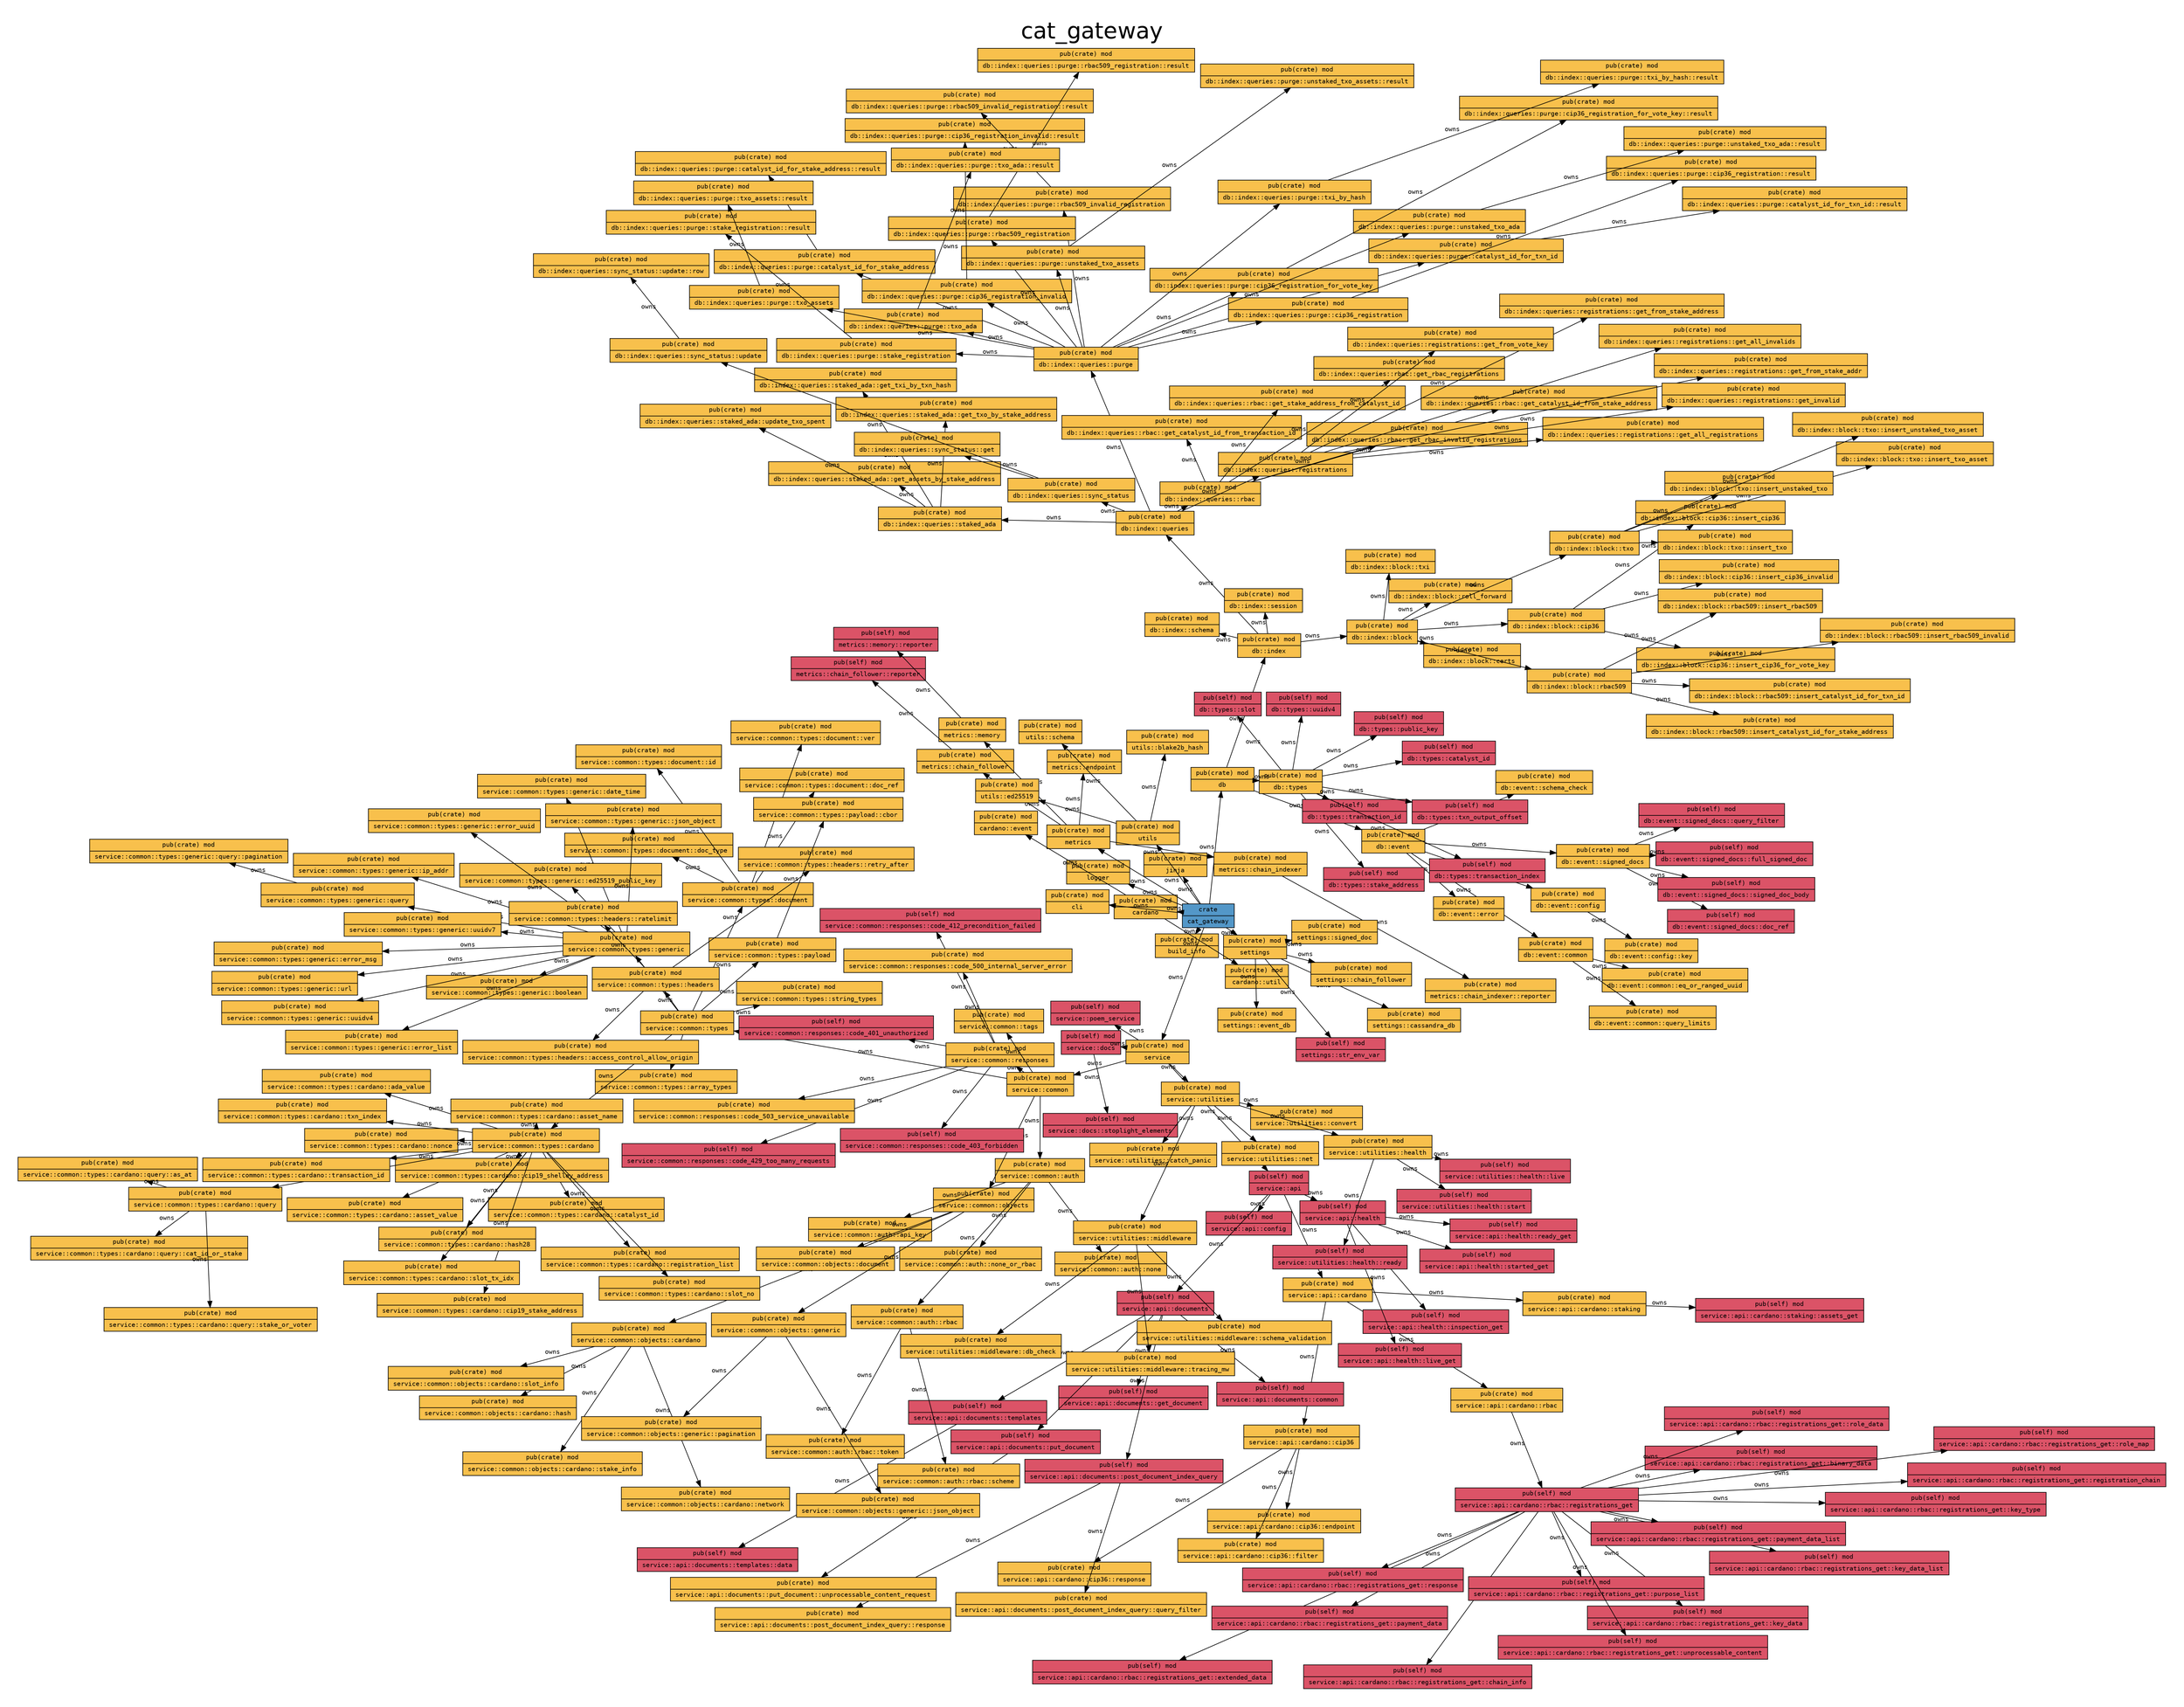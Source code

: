 digraph {

    graph [
        label="cat_gateway",
        labelloc=t,

        pad=0.4,

        // Consider rendering the graph using a different layout algorithm, such as:
        // [dot, neato, twopi, circo, fdp, sfdp]
        layout=neato,
        overlap=false,
        splines="line",
        rankdir=LR,

        fontname="Helvetica", 
        fontsize="36",
    ];

    node [
        fontname="monospace",
        fontsize="10",
        shape="record",
        style="filled",
    ];

    edge [
        fontname="monospace",
        fontsize="10",
    ];

    "cat_gateway" [label="crate|cat_gateway", fillcolor="#5397c8"]; // "crate" node
    "cat_gateway::build_info" [label="pub(crate) mod|build_info", fillcolor="#f8c04c"]; // "mod" node
    "cat_gateway::cardano" [label="pub(crate) mod|cardano", fillcolor="#f8c04c"]; // "mod" node
    "cat_gateway::cardano::event" [label="pub(crate) mod|cardano::event", fillcolor="#f8c04c"]; // "mod" node
    "cat_gateway::cardano::util" [label="pub(crate) mod|cardano::util", fillcolor="#f8c04c"]; // "mod" node
    "cat_gateway::cli" [label="pub(crate) mod|cli", fillcolor="#f8c04c"]; // "mod" node
    "cat_gateway::db" [label="pub(crate) mod|db", fillcolor="#f8c04c"]; // "mod" node
    "cat_gateway::db::event" [label="pub(crate) mod|db::event", fillcolor="#f8c04c"]; // "mod" node
    "cat_gateway::db::event::common" [label="pub(crate) mod|db::event::common", fillcolor="#f8c04c"]; // "mod" node
    "cat_gateway::db::event::common::eq_or_ranged_uuid" [label="pub(crate) mod|db::event::common::eq_or_ranged_uuid", fillcolor="#f8c04c"]; // "mod" node
    "cat_gateway::db::event::common::query_limits" [label="pub(crate) mod|db::event::common::query_limits", fillcolor="#f8c04c"]; // "mod" node
    "cat_gateway::db::event::config" [label="pub(crate) mod|db::event::config", fillcolor="#f8c04c"]; // "mod" node
    "cat_gateway::db::event::config::key" [label="pub(crate) mod|db::event::config::key", fillcolor="#f8c04c"]; // "mod" node
    "cat_gateway::db::event::error" [label="pub(crate) mod|db::event::error", fillcolor="#f8c04c"]; // "mod" node
    "cat_gateway::db::event::schema_check" [label="pub(crate) mod|db::event::schema_check", fillcolor="#f8c04c"]; // "mod" node
    "cat_gateway::db::event::signed_docs" [label="pub(crate) mod|db::event::signed_docs", fillcolor="#f8c04c"]; // "mod" node
    "cat_gateway::db::event::signed_docs::doc_ref" [label="pub(self) mod|db::event::signed_docs::doc_ref", fillcolor="#db5367"]; // "mod" node
    "cat_gateway::db::event::signed_docs::full_signed_doc" [label="pub(self) mod|db::event::signed_docs::full_signed_doc", fillcolor="#db5367"]; // "mod" node
    "cat_gateway::db::event::signed_docs::query_filter" [label="pub(self) mod|db::event::signed_docs::query_filter", fillcolor="#db5367"]; // "mod" node
    "cat_gateway::db::event::signed_docs::signed_doc_body" [label="pub(self) mod|db::event::signed_docs::signed_doc_body", fillcolor="#db5367"]; // "mod" node
    "cat_gateway::db::index" [label="pub(crate) mod|db::index", fillcolor="#f8c04c"]; // "mod" node
    "cat_gateway::db::index::block" [label="pub(crate) mod|db::index::block", fillcolor="#f8c04c"]; // "mod" node
    "cat_gateway::db::index::block::certs" [label="pub(crate) mod|db::index::block::certs", fillcolor="#f8c04c"]; // "mod" node
    "cat_gateway::db::index::block::cip36" [label="pub(crate) mod|db::index::block::cip36", fillcolor="#f8c04c"]; // "mod" node
    "cat_gateway::db::index::block::cip36::insert_cip36" [label="pub(crate) mod|db::index::block::cip36::insert_cip36", fillcolor="#f8c04c"]; // "mod" node
    "cat_gateway::db::index::block::cip36::insert_cip36_for_vote_key" [label="pub(crate) mod|db::index::block::cip36::insert_cip36_for_vote_key", fillcolor="#f8c04c"]; // "mod" node
    "cat_gateway::db::index::block::cip36::insert_cip36_invalid" [label="pub(crate) mod|db::index::block::cip36::insert_cip36_invalid", fillcolor="#f8c04c"]; // "mod" node
    "cat_gateway::db::index::block::rbac509" [label="pub(crate) mod|db::index::block::rbac509", fillcolor="#f8c04c"]; // "mod" node
    "cat_gateway::db::index::block::rbac509::insert_catalyst_id_for_stake_address" [label="pub(crate) mod|db::index::block::rbac509::insert_catalyst_id_for_stake_address", fillcolor="#f8c04c"]; // "mod" node
    "cat_gateway::db::index::block::rbac509::insert_catalyst_id_for_txn_id" [label="pub(crate) mod|db::index::block::rbac509::insert_catalyst_id_for_txn_id", fillcolor="#f8c04c"]; // "mod" node
    "cat_gateway::db::index::block::rbac509::insert_rbac509" [label="pub(crate) mod|db::index::block::rbac509::insert_rbac509", fillcolor="#f8c04c"]; // "mod" node
    "cat_gateway::db::index::block::rbac509::insert_rbac509_invalid" [label="pub(crate) mod|db::index::block::rbac509::insert_rbac509_invalid", fillcolor="#f8c04c"]; // "mod" node
    "cat_gateway::db::index::block::roll_forward" [label="pub(crate) mod|db::index::block::roll_forward", fillcolor="#f8c04c"]; // "mod" node
    "cat_gateway::db::index::block::txi" [label="pub(crate) mod|db::index::block::txi", fillcolor="#f8c04c"]; // "mod" node
    "cat_gateway::db::index::block::txo" [label="pub(crate) mod|db::index::block::txo", fillcolor="#f8c04c"]; // "mod" node
    "cat_gateway::db::index::block::txo::insert_txo" [label="pub(crate) mod|db::index::block::txo::insert_txo", fillcolor="#f8c04c"]; // "mod" node
    "cat_gateway::db::index::block::txo::insert_txo_asset" [label="pub(crate) mod|db::index::block::txo::insert_txo_asset", fillcolor="#f8c04c"]; // "mod" node
    "cat_gateway::db::index::block::txo::insert_unstaked_txo" [label="pub(crate) mod|db::index::block::txo::insert_unstaked_txo", fillcolor="#f8c04c"]; // "mod" node
    "cat_gateway::db::index::block::txo::insert_unstaked_txo_asset" [label="pub(crate) mod|db::index::block::txo::insert_unstaked_txo_asset", fillcolor="#f8c04c"]; // "mod" node
    "cat_gateway::db::index::queries" [label="pub(crate) mod|db::index::queries", fillcolor="#f8c04c"]; // "mod" node
    "cat_gateway::db::index::queries::purge" [label="pub(crate) mod|db::index::queries::purge", fillcolor="#f8c04c"]; // "mod" node
    "cat_gateway::db::index::queries::purge::catalyst_id_for_stake_address" [label="pub(crate) mod|db::index::queries::purge::catalyst_id_for_stake_address", fillcolor="#f8c04c"]; // "mod" node
    "cat_gateway::db::index::queries::purge::catalyst_id_for_stake_address::result" [label="pub(crate) mod|db::index::queries::purge::catalyst_id_for_stake_address::result", fillcolor="#f8c04c"]; // "mod" node
    "cat_gateway::db::index::queries::purge::catalyst_id_for_txn_id" [label="pub(crate) mod|db::index::queries::purge::catalyst_id_for_txn_id", fillcolor="#f8c04c"]; // "mod" node
    "cat_gateway::db::index::queries::purge::catalyst_id_for_txn_id::result" [label="pub(crate) mod|db::index::queries::purge::catalyst_id_for_txn_id::result", fillcolor="#f8c04c"]; // "mod" node
    "cat_gateway::db::index::queries::purge::cip36_registration" [label="pub(crate) mod|db::index::queries::purge::cip36_registration", fillcolor="#f8c04c"]; // "mod" node
    "cat_gateway::db::index::queries::purge::cip36_registration::result" [label="pub(crate) mod|db::index::queries::purge::cip36_registration::result", fillcolor="#f8c04c"]; // "mod" node
    "cat_gateway::db::index::queries::purge::cip36_registration_for_vote_key" [label="pub(crate) mod|db::index::queries::purge::cip36_registration_for_vote_key", fillcolor="#f8c04c"]; // "mod" node
    "cat_gateway::db::index::queries::purge::cip36_registration_for_vote_key::result" [label="pub(crate) mod|db::index::queries::purge::cip36_registration_for_vote_key::result", fillcolor="#f8c04c"]; // "mod" node
    "cat_gateway::db::index::queries::purge::cip36_registration_invalid" [label="pub(crate) mod|db::index::queries::purge::cip36_registration_invalid", fillcolor="#f8c04c"]; // "mod" node
    "cat_gateway::db::index::queries::purge::cip36_registration_invalid::result" [label="pub(crate) mod|db::index::queries::purge::cip36_registration_invalid::result", fillcolor="#f8c04c"]; // "mod" node
    "cat_gateway::db::index::queries::purge::rbac509_invalid_registration" [label="pub(crate) mod|db::index::queries::purge::rbac509_invalid_registration", fillcolor="#f8c04c"]; // "mod" node
    "cat_gateway::db::index::queries::purge::rbac509_invalid_registration::result" [label="pub(crate) mod|db::index::queries::purge::rbac509_invalid_registration::result", fillcolor="#f8c04c"]; // "mod" node
    "cat_gateway::db::index::queries::purge::rbac509_registration" [label="pub(crate) mod|db::index::queries::purge::rbac509_registration", fillcolor="#f8c04c"]; // "mod" node
    "cat_gateway::db::index::queries::purge::rbac509_registration::result" [label="pub(crate) mod|db::index::queries::purge::rbac509_registration::result", fillcolor="#f8c04c"]; // "mod" node
    "cat_gateway::db::index::queries::purge::stake_registration" [label="pub(crate) mod|db::index::queries::purge::stake_registration", fillcolor="#f8c04c"]; // "mod" node
    "cat_gateway::db::index::queries::purge::stake_registration::result" [label="pub(crate) mod|db::index::queries::purge::stake_registration::result", fillcolor="#f8c04c"]; // "mod" node
    "cat_gateway::db::index::queries::purge::txi_by_hash" [label="pub(crate) mod|db::index::queries::purge::txi_by_hash", fillcolor="#f8c04c"]; // "mod" node
    "cat_gateway::db::index::queries::purge::txi_by_hash::result" [label="pub(crate) mod|db::index::queries::purge::txi_by_hash::result", fillcolor="#f8c04c"]; // "mod" node
    "cat_gateway::db::index::queries::purge::txo_ada" [label="pub(crate) mod|db::index::queries::purge::txo_ada", fillcolor="#f8c04c"]; // "mod" node
    "cat_gateway::db::index::queries::purge::txo_ada::result" [label="pub(crate) mod|db::index::queries::purge::txo_ada::result", fillcolor="#f8c04c"]; // "mod" node
    "cat_gateway::db::index::queries::purge::txo_assets" [label="pub(crate) mod|db::index::queries::purge::txo_assets", fillcolor="#f8c04c"]; // "mod" node
    "cat_gateway::db::index::queries::purge::txo_assets::result" [label="pub(crate) mod|db::index::queries::purge::txo_assets::result", fillcolor="#f8c04c"]; // "mod" node
    "cat_gateway::db::index::queries::purge::unstaked_txo_ada" [label="pub(crate) mod|db::index::queries::purge::unstaked_txo_ada", fillcolor="#f8c04c"]; // "mod" node
    "cat_gateway::db::index::queries::purge::unstaked_txo_ada::result" [label="pub(crate) mod|db::index::queries::purge::unstaked_txo_ada::result", fillcolor="#f8c04c"]; // "mod" node
    "cat_gateway::db::index::queries::purge::unstaked_txo_assets" [label="pub(crate) mod|db::index::queries::purge::unstaked_txo_assets", fillcolor="#f8c04c"]; // "mod" node
    "cat_gateway::db::index::queries::purge::unstaked_txo_assets::result" [label="pub(crate) mod|db::index::queries::purge::unstaked_txo_assets::result", fillcolor="#f8c04c"]; // "mod" node
    "cat_gateway::db::index::queries::rbac" [label="pub(crate) mod|db::index::queries::rbac", fillcolor="#f8c04c"]; // "mod" node
    "cat_gateway::db::index::queries::rbac::get_catalyst_id_from_stake_address" [label="pub(crate) mod|db::index::queries::rbac::get_catalyst_id_from_stake_address", fillcolor="#f8c04c"]; // "mod" node
    "cat_gateway::db::index::queries::rbac::get_catalyst_id_from_transaction_id" [label="pub(crate) mod|db::index::queries::rbac::get_catalyst_id_from_transaction_id", fillcolor="#f8c04c"]; // "mod" node
    "cat_gateway::db::index::queries::rbac::get_rbac_invalid_registrations" [label="pub(crate) mod|db::index::queries::rbac::get_rbac_invalid_registrations", fillcolor="#f8c04c"]; // "mod" node
    "cat_gateway::db::index::queries::rbac::get_rbac_registrations" [label="pub(crate) mod|db::index::queries::rbac::get_rbac_registrations", fillcolor="#f8c04c"]; // "mod" node
    "cat_gateway::db::index::queries::rbac::get_stake_address_from_catalyst_id" [label="pub(crate) mod|db::index::queries::rbac::get_stake_address_from_catalyst_id", fillcolor="#f8c04c"]; // "mod" node
    "cat_gateway::db::index::queries::registrations" [label="pub(crate) mod|db::index::queries::registrations", fillcolor="#f8c04c"]; // "mod" node
    "cat_gateway::db::index::queries::registrations::get_all_invalids" [label="pub(crate) mod|db::index::queries::registrations::get_all_invalids", fillcolor="#f8c04c"]; // "mod" node
    "cat_gateway::db::index::queries::registrations::get_all_registrations" [label="pub(crate) mod|db::index::queries::registrations::get_all_registrations", fillcolor="#f8c04c"]; // "mod" node
    "cat_gateway::db::index::queries::registrations::get_from_stake_addr" [label="pub(crate) mod|db::index::queries::registrations::get_from_stake_addr", fillcolor="#f8c04c"]; // "mod" node
    "cat_gateway::db::index::queries::registrations::get_from_stake_address" [label="pub(crate) mod|db::index::queries::registrations::get_from_stake_address", fillcolor="#f8c04c"]; // "mod" node
    "cat_gateway::db::index::queries::registrations::get_from_vote_key" [label="pub(crate) mod|db::index::queries::registrations::get_from_vote_key", fillcolor="#f8c04c"]; // "mod" node
    "cat_gateway::db::index::queries::registrations::get_invalid" [label="pub(crate) mod|db::index::queries::registrations::get_invalid", fillcolor="#f8c04c"]; // "mod" node
    "cat_gateway::db::index::queries::staked_ada" [label="pub(crate) mod|db::index::queries::staked_ada", fillcolor="#f8c04c"]; // "mod" node
    "cat_gateway::db::index::queries::staked_ada::get_assets_by_stake_address" [label="pub(crate) mod|db::index::queries::staked_ada::get_assets_by_stake_address", fillcolor="#f8c04c"]; // "mod" node
    "cat_gateway::db::index::queries::staked_ada::get_txi_by_txn_hash" [label="pub(crate) mod|db::index::queries::staked_ada::get_txi_by_txn_hash", fillcolor="#f8c04c"]; // "mod" node
    "cat_gateway::db::index::queries::staked_ada::get_txo_by_stake_address" [label="pub(crate) mod|db::index::queries::staked_ada::get_txo_by_stake_address", fillcolor="#f8c04c"]; // "mod" node
    "cat_gateway::db::index::queries::staked_ada::update_txo_spent" [label="pub(crate) mod|db::index::queries::staked_ada::update_txo_spent", fillcolor="#f8c04c"]; // "mod" node
    "cat_gateway::db::index::queries::sync_status" [label="pub(crate) mod|db::index::queries::sync_status", fillcolor="#f8c04c"]; // "mod" node
    "cat_gateway::db::index::queries::sync_status::get" [label="pub(crate) mod|db::index::queries::sync_status::get", fillcolor="#f8c04c"]; // "mod" node
    "cat_gateway::db::index::queries::sync_status::update" [label="pub(crate) mod|db::index::queries::sync_status::update", fillcolor="#f8c04c"]; // "mod" node
    "cat_gateway::db::index::queries::sync_status::update::row" [label="pub(crate) mod|db::index::queries::sync_status::update::row", fillcolor="#f8c04c"]; // "mod" node
    "cat_gateway::db::index::schema" [label="pub(crate) mod|db::index::schema", fillcolor="#f8c04c"]; // "mod" node
    "cat_gateway::db::index::session" [label="pub(crate) mod|db::index::session", fillcolor="#f8c04c"]; // "mod" node
    "cat_gateway::db::types" [label="pub(crate) mod|db::types", fillcolor="#f8c04c"]; // "mod" node
    "cat_gateway::db::types::catalyst_id" [label="pub(self) mod|db::types::catalyst_id", fillcolor="#db5367"]; // "mod" node
    "cat_gateway::db::types::public_key" [label="pub(self) mod|db::types::public_key", fillcolor="#db5367"]; // "mod" node
    "cat_gateway::db::types::slot" [label="pub(self) mod|db::types::slot", fillcolor="#db5367"]; // "mod" node
    "cat_gateway::db::types::stake_address" [label="pub(self) mod|db::types::stake_address", fillcolor="#db5367"]; // "mod" node
    "cat_gateway::db::types::transaction_id" [label="pub(self) mod|db::types::transaction_id", fillcolor="#db5367"]; // "mod" node
    "cat_gateway::db::types::transaction_index" [label="pub(self) mod|db::types::transaction_index", fillcolor="#db5367"]; // "mod" node
    "cat_gateway::db::types::txn_output_offset" [label="pub(self) mod|db::types::txn_output_offset", fillcolor="#db5367"]; // "mod" node
    "cat_gateway::db::types::uuidv4" [label="pub(self) mod|db::types::uuidv4", fillcolor="#db5367"]; // "mod" node
    "cat_gateway::jinja" [label="pub(crate) mod|jinja", fillcolor="#f8c04c"]; // "mod" node
    "cat_gateway::logger" [label="pub(crate) mod|logger", fillcolor="#f8c04c"]; // "mod" node
    "cat_gateway::metrics" [label="pub(crate) mod|metrics", fillcolor="#f8c04c"]; // "mod" node
    "cat_gateway::metrics::chain_follower" [label="pub(crate) mod|metrics::chain_follower", fillcolor="#f8c04c"]; // "mod" node
    "cat_gateway::metrics::chain_follower::reporter" [label="pub(self) mod|metrics::chain_follower::reporter", fillcolor="#db5367"]; // "mod" node
    "cat_gateway::metrics::chain_indexer" [label="pub(crate) mod|metrics::chain_indexer", fillcolor="#f8c04c"]; // "mod" node
    "cat_gateway::metrics::chain_indexer::reporter" [label="pub(crate) mod|metrics::chain_indexer::reporter", fillcolor="#f8c04c"]; // "mod" node
    "cat_gateway::metrics::endpoint" [label="pub(crate) mod|metrics::endpoint", fillcolor="#f8c04c"]; // "mod" node
    "cat_gateway::metrics::memory" [label="pub(crate) mod|metrics::memory", fillcolor="#f8c04c"]; // "mod" node
    "cat_gateway::metrics::memory::reporter" [label="pub(self) mod|metrics::memory::reporter", fillcolor="#db5367"]; // "mod" node
    "cat_gateway::service" [label="pub(crate) mod|service", fillcolor="#f8c04c"]; // "mod" node
    "cat_gateway::service::api" [label="pub(self) mod|service::api", fillcolor="#db5367"]; // "mod" node
    "cat_gateway::service::api::cardano" [label="pub(crate) mod|service::api::cardano", fillcolor="#f8c04c"]; // "mod" node
    "cat_gateway::service::api::cardano::cip36" [label="pub(crate) mod|service::api::cardano::cip36", fillcolor="#f8c04c"]; // "mod" node
    "cat_gateway::service::api::cardano::cip36::endpoint" [label="pub(crate) mod|service::api::cardano::cip36::endpoint", fillcolor="#f8c04c"]; // "mod" node
    "cat_gateway::service::api::cardano::cip36::filter" [label="pub(crate) mod|service::api::cardano::cip36::filter", fillcolor="#f8c04c"]; // "mod" node
    "cat_gateway::service::api::cardano::cip36::response" [label="pub(crate) mod|service::api::cardano::cip36::response", fillcolor="#f8c04c"]; // "mod" node
    "cat_gateway::service::api::cardano::rbac" [label="pub(crate) mod|service::api::cardano::rbac", fillcolor="#f8c04c"]; // "mod" node
    "cat_gateway::service::api::cardano::rbac::registrations_get" [label="pub(self) mod|service::api::cardano::rbac::registrations_get", fillcolor="#db5367"]; // "mod" node
    "cat_gateway::service::api::cardano::rbac::registrations_get::binary_data" [label="pub(self) mod|service::api::cardano::rbac::registrations_get::binary_data", fillcolor="#db5367"]; // "mod" node
    "cat_gateway::service::api::cardano::rbac::registrations_get::chain_info" [label="pub(self) mod|service::api::cardano::rbac::registrations_get::chain_info", fillcolor="#db5367"]; // "mod" node
    "cat_gateway::service::api::cardano::rbac::registrations_get::extended_data" [label="pub(self) mod|service::api::cardano::rbac::registrations_get::extended_data", fillcolor="#db5367"]; // "mod" node
    "cat_gateway::service::api::cardano::rbac::registrations_get::key_data" [label="pub(self) mod|service::api::cardano::rbac::registrations_get::key_data", fillcolor="#db5367"]; // "mod" node
    "cat_gateway::service::api::cardano::rbac::registrations_get::key_data_list" [label="pub(self) mod|service::api::cardano::rbac::registrations_get::key_data_list", fillcolor="#db5367"]; // "mod" node
    "cat_gateway::service::api::cardano::rbac::registrations_get::key_type" [label="pub(self) mod|service::api::cardano::rbac::registrations_get::key_type", fillcolor="#db5367"]; // "mod" node
    "cat_gateway::service::api::cardano::rbac::registrations_get::payment_data" [label="pub(self) mod|service::api::cardano::rbac::registrations_get::payment_data", fillcolor="#db5367"]; // "mod" node
    "cat_gateway::service::api::cardano::rbac::registrations_get::payment_data_list" [label="pub(self) mod|service::api::cardano::rbac::registrations_get::payment_data_list", fillcolor="#db5367"]; // "mod" node
    "cat_gateway::service::api::cardano::rbac::registrations_get::purpose_list" [label="pub(self) mod|service::api::cardano::rbac::registrations_get::purpose_list", fillcolor="#db5367"]; // "mod" node
    "cat_gateway::service::api::cardano::rbac::registrations_get::registration_chain" [label="pub(self) mod|service::api::cardano::rbac::registrations_get::registration_chain", fillcolor="#db5367"]; // "mod" node
    "cat_gateway::service::api::cardano::rbac::registrations_get::response" [label="pub(self) mod|service::api::cardano::rbac::registrations_get::response", fillcolor="#db5367"]; // "mod" node
    "cat_gateway::service::api::cardano::rbac::registrations_get::role_data" [label="pub(self) mod|service::api::cardano::rbac::registrations_get::role_data", fillcolor="#db5367"]; // "mod" node
    "cat_gateway::service::api::cardano::rbac::registrations_get::role_map" [label="pub(self) mod|service::api::cardano::rbac::registrations_get::role_map", fillcolor="#db5367"]; // "mod" node
    "cat_gateway::service::api::cardano::rbac::registrations_get::unprocessable_content" [label="pub(self) mod|service::api::cardano::rbac::registrations_get::unprocessable_content", fillcolor="#db5367"]; // "mod" node
    "cat_gateway::service::api::cardano::staking" [label="pub(crate) mod|service::api::cardano::staking", fillcolor="#f8c04c"]; // "mod" node
    "cat_gateway::service::api::cardano::staking::assets_get" [label="pub(self) mod|service::api::cardano::staking::assets_get", fillcolor="#db5367"]; // "mod" node
    "cat_gateway::service::api::config" [label="pub(self) mod|service::api::config", fillcolor="#db5367"]; // "mod" node
    "cat_gateway::service::api::documents" [label="pub(self) mod|service::api::documents", fillcolor="#db5367"]; // "mod" node
    "cat_gateway::service::api::documents::common" [label="pub(self) mod|service::api::documents::common", fillcolor="#db5367"]; // "mod" node
    "cat_gateway::service::api::documents::get_document" [label="pub(self) mod|service::api::documents::get_document", fillcolor="#db5367"]; // "mod" node
    "cat_gateway::service::api::documents::post_document_index_query" [label="pub(self) mod|service::api::documents::post_document_index_query", fillcolor="#db5367"]; // "mod" node
    "cat_gateway::service::api::documents::post_document_index_query::query_filter" [label="pub(crate) mod|service::api::documents::post_document_index_query::query_filter", fillcolor="#f8c04c"]; // "mod" node
    "cat_gateway::service::api::documents::post_document_index_query::response" [label="pub(crate) mod|service::api::documents::post_document_index_query::response", fillcolor="#f8c04c"]; // "mod" node
    "cat_gateway::service::api::documents::put_document" [label="pub(self) mod|service::api::documents::put_document", fillcolor="#db5367"]; // "mod" node
    "cat_gateway::service::api::documents::put_document::unprocessable_content_request" [label="pub(crate) mod|service::api::documents::put_document::unprocessable_content_request", fillcolor="#f8c04c"]; // "mod" node
    "cat_gateway::service::api::documents::templates" [label="pub(self) mod|service::api::documents::templates", fillcolor="#db5367"]; // "mod" node
    "cat_gateway::service::api::documents::templates::data" [label="pub(self) mod|service::api::documents::templates::data", fillcolor="#db5367"]; // "mod" node
    "cat_gateway::service::api::health" [label="pub(self) mod|service::api::health", fillcolor="#db5367"]; // "mod" node
    "cat_gateway::service::api::health::inspection_get" [label="pub(self) mod|service::api::health::inspection_get", fillcolor="#db5367"]; // "mod" node
    "cat_gateway::service::api::health::live_get" [label="pub(self) mod|service::api::health::live_get", fillcolor="#db5367"]; // "mod" node
    "cat_gateway::service::api::health::ready_get" [label="pub(self) mod|service::api::health::ready_get", fillcolor="#db5367"]; // "mod" node
    "cat_gateway::service::api::health::started_get" [label="pub(self) mod|service::api::health::started_get", fillcolor="#db5367"]; // "mod" node
    "cat_gateway::service::common" [label="pub(crate) mod|service::common", fillcolor="#f8c04c"]; // "mod" node
    "cat_gateway::service::common::auth" [label="pub(crate) mod|service::common::auth", fillcolor="#f8c04c"]; // "mod" node
    "cat_gateway::service::common::auth::api_key" [label="pub(crate) mod|service::common::auth::api_key", fillcolor="#f8c04c"]; // "mod" node
    "cat_gateway::service::common::auth::none" [label="pub(crate) mod|service::common::auth::none", fillcolor="#f8c04c"]; // "mod" node
    "cat_gateway::service::common::auth::none_or_rbac" [label="pub(crate) mod|service::common::auth::none_or_rbac", fillcolor="#f8c04c"]; // "mod" node
    "cat_gateway::service::common::auth::rbac" [label="pub(crate) mod|service::common::auth::rbac", fillcolor="#f8c04c"]; // "mod" node
    "cat_gateway::service::common::auth::rbac::scheme" [label="pub(crate) mod|service::common::auth::rbac::scheme", fillcolor="#f8c04c"]; // "mod" node
    "cat_gateway::service::common::auth::rbac::token" [label="pub(crate) mod|service::common::auth::rbac::token", fillcolor="#f8c04c"]; // "mod" node
    "cat_gateway::service::common::objects" [label="pub(crate) mod|service::common::objects", fillcolor="#f8c04c"]; // "mod" node
    "cat_gateway::service::common::objects::cardano" [label="pub(crate) mod|service::common::objects::cardano", fillcolor="#f8c04c"]; // "mod" node
    "cat_gateway::service::common::objects::cardano::hash" [label="pub(crate) mod|service::common::objects::cardano::hash", fillcolor="#f8c04c"]; // "mod" node
    "cat_gateway::service::common::objects::cardano::network" [label="pub(crate) mod|service::common::objects::cardano::network", fillcolor="#f8c04c"]; // "mod" node
    "cat_gateway::service::common::objects::cardano::slot_info" [label="pub(crate) mod|service::common::objects::cardano::slot_info", fillcolor="#f8c04c"]; // "mod" node
    "cat_gateway::service::common::objects::cardano::stake_info" [label="pub(crate) mod|service::common::objects::cardano::stake_info", fillcolor="#f8c04c"]; // "mod" node
    "cat_gateway::service::common::objects::document" [label="pub(crate) mod|service::common::objects::document", fillcolor="#f8c04c"]; // "mod" node
    "cat_gateway::service::common::objects::generic" [label="pub(crate) mod|service::common::objects::generic", fillcolor="#f8c04c"]; // "mod" node
    "cat_gateway::service::common::objects::generic::json_object" [label="pub(crate) mod|service::common::objects::generic::json_object", fillcolor="#f8c04c"]; // "mod" node
    "cat_gateway::service::common::objects::generic::pagination" [label="pub(crate) mod|service::common::objects::generic::pagination", fillcolor="#f8c04c"]; // "mod" node
    "cat_gateway::service::common::responses" [label="pub(crate) mod|service::common::responses", fillcolor="#f8c04c"]; // "mod" node
    "cat_gateway::service::common::responses::code_401_unauthorized" [label="pub(self) mod|service::common::responses::code_401_unauthorized", fillcolor="#db5367"]; // "mod" node
    "cat_gateway::service::common::responses::code_403_forbidden" [label="pub(self) mod|service::common::responses::code_403_forbidden", fillcolor="#db5367"]; // "mod" node
    "cat_gateway::service::common::responses::code_412_precondition_failed" [label="pub(self) mod|service::common::responses::code_412_precondition_failed", fillcolor="#db5367"]; // "mod" node
    "cat_gateway::service::common::responses::code_429_too_many_requests" [label="pub(self) mod|service::common::responses::code_429_too_many_requests", fillcolor="#db5367"]; // "mod" node
    "cat_gateway::service::common::responses::code_500_internal_server_error" [label="pub(crate) mod|service::common::responses::code_500_internal_server_error", fillcolor="#f8c04c"]; // "mod" node
    "cat_gateway::service::common::responses::code_503_service_unavailable" [label="pub(crate) mod|service::common::responses::code_503_service_unavailable", fillcolor="#f8c04c"]; // "mod" node
    "cat_gateway::service::common::tags" [label="pub(crate) mod|service::common::tags", fillcolor="#f8c04c"]; // "mod" node
    "cat_gateway::service::common::types" [label="pub(crate) mod|service::common::types", fillcolor="#f8c04c"]; // "mod" node
    "cat_gateway::service::common::types::array_types" [label="pub(crate) mod|service::common::types::array_types", fillcolor="#f8c04c"]; // "mod" node
    "cat_gateway::service::common::types::cardano" [label="pub(crate) mod|service::common::types::cardano", fillcolor="#f8c04c"]; // "mod" node
    "cat_gateway::service::common::types::cardano::ada_value" [label="pub(crate) mod|service::common::types::cardano::ada_value", fillcolor="#f8c04c"]; // "mod" node
    "cat_gateway::service::common::types::cardano::asset_name" [label="pub(crate) mod|service::common::types::cardano::asset_name", fillcolor="#f8c04c"]; // "mod" node
    "cat_gateway::service::common::types::cardano::asset_value" [label="pub(crate) mod|service::common::types::cardano::asset_value", fillcolor="#f8c04c"]; // "mod" node
    "cat_gateway::service::common::types::cardano::catalyst_id" [label="pub(crate) mod|service::common::types::cardano::catalyst_id", fillcolor="#f8c04c"]; // "mod" node
    "cat_gateway::service::common::types::cardano::cip19_shelley_address" [label="pub(crate) mod|service::common::types::cardano::cip19_shelley_address", fillcolor="#f8c04c"]; // "mod" node
    "cat_gateway::service::common::types::cardano::cip19_stake_address" [label="pub(crate) mod|service::common::types::cardano::cip19_stake_address", fillcolor="#f8c04c"]; // "mod" node
    "cat_gateway::service::common::types::cardano::hash28" [label="pub(crate) mod|service::common::types::cardano::hash28", fillcolor="#f8c04c"]; // "mod" node
    "cat_gateway::service::common::types::cardano::nonce" [label="pub(crate) mod|service::common::types::cardano::nonce", fillcolor="#f8c04c"]; // "mod" node
    "cat_gateway::service::common::types::cardano::query" [label="pub(crate) mod|service::common::types::cardano::query", fillcolor="#f8c04c"]; // "mod" node
    "cat_gateway::service::common::types::cardano::query::as_at" [label="pub(crate) mod|service::common::types::cardano::query::as_at", fillcolor="#f8c04c"]; // "mod" node
    "cat_gateway::service::common::types::cardano::query::cat_id_or_stake" [label="pub(crate) mod|service::common::types::cardano::query::cat_id_or_stake", fillcolor="#f8c04c"]; // "mod" node
    "cat_gateway::service::common::types::cardano::query::stake_or_voter" [label="pub(crate) mod|service::common::types::cardano::query::stake_or_voter", fillcolor="#f8c04c"]; // "mod" node
    "cat_gateway::service::common::types::cardano::registration_list" [label="pub(crate) mod|service::common::types::cardano::registration_list", fillcolor="#f8c04c"]; // "mod" node
    "cat_gateway::service::common::types::cardano::slot_no" [label="pub(crate) mod|service::common::types::cardano::slot_no", fillcolor="#f8c04c"]; // "mod" node
    "cat_gateway::service::common::types::cardano::slot_tx_idx" [label="pub(crate) mod|service::common::types::cardano::slot_tx_idx", fillcolor="#f8c04c"]; // "mod" node
    "cat_gateway::service::common::types::cardano::transaction_id" [label="pub(crate) mod|service::common::types::cardano::transaction_id", fillcolor="#f8c04c"]; // "mod" node
    "cat_gateway::service::common::types::cardano::txn_index" [label="pub(crate) mod|service::common::types::cardano::txn_index", fillcolor="#f8c04c"]; // "mod" node
    "cat_gateway::service::common::types::document" [label="pub(crate) mod|service::common::types::document", fillcolor="#f8c04c"]; // "mod" node
    "cat_gateway::service::common::types::document::doc_ref" [label="pub(crate) mod|service::common::types::document::doc_ref", fillcolor="#f8c04c"]; // "mod" node
    "cat_gateway::service::common::types::document::doc_type" [label="pub(crate) mod|service::common::types::document::doc_type", fillcolor="#f8c04c"]; // "mod" node
    "cat_gateway::service::common::types::document::id" [label="pub(crate) mod|service::common::types::document::id", fillcolor="#f8c04c"]; // "mod" node
    "cat_gateway::service::common::types::document::ver" [label="pub(crate) mod|service::common::types::document::ver", fillcolor="#f8c04c"]; // "mod" node
    "cat_gateway::service::common::types::generic" [label="pub(crate) mod|service::common::types::generic", fillcolor="#f8c04c"]; // "mod" node
    "cat_gateway::service::common::types::generic::boolean" [label="pub(crate) mod|service::common::types::generic::boolean", fillcolor="#f8c04c"]; // "mod" node
    "cat_gateway::service::common::types::generic::date_time" [label="pub(crate) mod|service::common::types::generic::date_time", fillcolor="#f8c04c"]; // "mod" node
    "cat_gateway::service::common::types::generic::ed25519_public_key" [label="pub(crate) mod|service::common::types::generic::ed25519_public_key", fillcolor="#f8c04c"]; // "mod" node
    "cat_gateway::service::common::types::generic::error_list" [label="pub(crate) mod|service::common::types::generic::error_list", fillcolor="#f8c04c"]; // "mod" node
    "cat_gateway::service::common::types::generic::error_msg" [label="pub(crate) mod|service::common::types::generic::error_msg", fillcolor="#f8c04c"]; // "mod" node
    "cat_gateway::service::common::types::generic::error_uuid" [label="pub(crate) mod|service::common::types::generic::error_uuid", fillcolor="#f8c04c"]; // "mod" node
    "cat_gateway::service::common::types::generic::ip_addr" [label="pub(crate) mod|service::common::types::generic::ip_addr", fillcolor="#f8c04c"]; // "mod" node
    "cat_gateway::service::common::types::generic::json_object" [label="pub(crate) mod|service::common::types::generic::json_object", fillcolor="#f8c04c"]; // "mod" node
    "cat_gateway::service::common::types::generic::query" [label="pub(crate) mod|service::common::types::generic::query", fillcolor="#f8c04c"]; // "mod" node
    "cat_gateway::service::common::types::generic::query::pagination" [label="pub(crate) mod|service::common::types::generic::query::pagination", fillcolor="#f8c04c"]; // "mod" node
    "cat_gateway::service::common::types::generic::url" [label="pub(crate) mod|service::common::types::generic::url", fillcolor="#f8c04c"]; // "mod" node
    "cat_gateway::service::common::types::generic::uuidv4" [label="pub(crate) mod|service::common::types::generic::uuidv4", fillcolor="#f8c04c"]; // "mod" node
    "cat_gateway::service::common::types::generic::uuidv7" [label="pub(crate) mod|service::common::types::generic::uuidv7", fillcolor="#f8c04c"]; // "mod" node
    "cat_gateway::service::common::types::headers" [label="pub(crate) mod|service::common::types::headers", fillcolor="#f8c04c"]; // "mod" node
    "cat_gateway::service::common::types::headers::access_control_allow_origin" [label="pub(crate) mod|service::common::types::headers::access_control_allow_origin", fillcolor="#f8c04c"]; // "mod" node
    "cat_gateway::service::common::types::headers::ratelimit" [label="pub(crate) mod|service::common::types::headers::ratelimit", fillcolor="#f8c04c"]; // "mod" node
    "cat_gateway::service::common::types::headers::retry_after" [label="pub(crate) mod|service::common::types::headers::retry_after", fillcolor="#f8c04c"]; // "mod" node
    "cat_gateway::service::common::types::payload" [label="pub(crate) mod|service::common::types::payload", fillcolor="#f8c04c"]; // "mod" node
    "cat_gateway::service::common::types::payload::cbor" [label="pub(crate) mod|service::common::types::payload::cbor", fillcolor="#f8c04c"]; // "mod" node
    "cat_gateway::service::common::types::string_types" [label="pub(crate) mod|service::common::types::string_types", fillcolor="#f8c04c"]; // "mod" node
    "cat_gateway::service::docs" [label="pub(self) mod|service::docs", fillcolor="#db5367"]; // "mod" node
    "cat_gateway::service::docs::stoplight_elements" [label="pub(self) mod|service::docs::stoplight_elements", fillcolor="#db5367"]; // "mod" node
    "cat_gateway::service::poem_service" [label="pub(self) mod|service::poem_service", fillcolor="#db5367"]; // "mod" node
    "cat_gateway::service::utilities" [label="pub(crate) mod|service::utilities", fillcolor="#f8c04c"]; // "mod" node
    "cat_gateway::service::utilities::catch_panic" [label="pub(crate) mod|service::utilities::catch_panic", fillcolor="#f8c04c"]; // "mod" node
    "cat_gateway::service::utilities::convert" [label="pub(crate) mod|service::utilities::convert", fillcolor="#f8c04c"]; // "mod" node
    "cat_gateway::service::utilities::health" [label="pub(crate) mod|service::utilities::health", fillcolor="#f8c04c"]; // "mod" node
    "cat_gateway::service::utilities::health::live" [label="pub(self) mod|service::utilities::health::live", fillcolor="#db5367"]; // "mod" node
    "cat_gateway::service::utilities::health::ready" [label="pub(self) mod|service::utilities::health::ready", fillcolor="#db5367"]; // "mod" node
    "cat_gateway::service::utilities::health::start" [label="pub(self) mod|service::utilities::health::start", fillcolor="#db5367"]; // "mod" node
    "cat_gateway::service::utilities::middleware" [label="pub(crate) mod|service::utilities::middleware", fillcolor="#f8c04c"]; // "mod" node
    "cat_gateway::service::utilities::middleware::db_check" [label="pub(crate) mod|service::utilities::middleware::db_check", fillcolor="#f8c04c"]; // "mod" node
    "cat_gateway::service::utilities::middleware::schema_validation" [label="pub(crate) mod|service::utilities::middleware::schema_validation", fillcolor="#f8c04c"]; // "mod" node
    "cat_gateway::service::utilities::middleware::tracing_mw" [label="pub(crate) mod|service::utilities::middleware::tracing_mw", fillcolor="#f8c04c"]; // "mod" node
    "cat_gateway::service::utilities::net" [label="pub(crate) mod|service::utilities::net", fillcolor="#f8c04c"]; // "mod" node
    "cat_gateway::settings" [label="pub(crate) mod|settings", fillcolor="#f8c04c"]; // "mod" node
    "cat_gateway::settings::cassandra_db" [label="pub(crate) mod|settings::cassandra_db", fillcolor="#f8c04c"]; // "mod" node
    "cat_gateway::settings::chain_follower" [label="pub(crate) mod|settings::chain_follower", fillcolor="#f8c04c"]; // "mod" node
    "cat_gateway::settings::event_db" [label="pub(crate) mod|settings::event_db", fillcolor="#f8c04c"]; // "mod" node
    "cat_gateway::settings::signed_doc" [label="pub(crate) mod|settings::signed_doc", fillcolor="#f8c04c"]; // "mod" node
    "cat_gateway::settings::str_env_var" [label="pub(self) mod|settings::str_env_var", fillcolor="#db5367"]; // "mod" node
    "cat_gateway::utils" [label="pub(crate) mod|utils", fillcolor="#f8c04c"]; // "mod" node
    "cat_gateway::utils::blake2b_hash" [label="pub(crate) mod|utils::blake2b_hash", fillcolor="#f8c04c"]; // "mod" node
    "cat_gateway::utils::ed25519" [label="pub(crate) mod|utils::ed25519", fillcolor="#f8c04c"]; // "mod" node
    "cat_gateway::utils::schema" [label="pub(crate) mod|utils::schema", fillcolor="#f8c04c"]; // "mod" node

    "cat_gateway" -> "cat_gateway::build_info" [label="owns", color="#000000", style="solid"] [constraint=true]; // "owns" edge
    "cat_gateway" -> "cat_gateway::cardano" [label="owns", color="#000000", style="solid"] [constraint=true]; // "owns" edge
    "cat_gateway" -> "cat_gateway::cli" [label="owns", color="#000000", style="solid"] [constraint=true]; // "owns" edge
    "cat_gateway" -> "cat_gateway::db" [label="owns", color="#000000", style="solid"] [constraint=true]; // "owns" edge
    "cat_gateway" -> "cat_gateway::jinja" [label="owns", color="#000000", style="solid"] [constraint=true]; // "owns" edge
    "cat_gateway" -> "cat_gateway::logger" [label="owns", color="#000000", style="solid"] [constraint=true]; // "owns" edge
    "cat_gateway" -> "cat_gateway::metrics" [label="owns", color="#000000", style="solid"] [constraint=true]; // "owns" edge
    "cat_gateway" -> "cat_gateway::service" [label="owns", color="#000000", style="solid"] [constraint=true]; // "owns" edge
    "cat_gateway" -> "cat_gateway::settings" [label="owns", color="#000000", style="solid"] [constraint=true]; // "owns" edge
    "cat_gateway" -> "cat_gateway::utils" [label="owns", color="#000000", style="solid"] [constraint=true]; // "owns" edge
    "cat_gateway::cardano" -> "cat_gateway::cardano::event" [label="owns", color="#000000", style="solid"] [constraint=true]; // "owns" edge
    "cat_gateway::cardano" -> "cat_gateway::cardano::util" [label="owns", color="#000000", style="solid"] [constraint=true]; // "owns" edge
    "cat_gateway::db" -> "cat_gateway::db::event" [label="owns", color="#000000", style="solid"] [constraint=true]; // "owns" edge
    "cat_gateway::db" -> "cat_gateway::db::index" [label="owns", color="#000000", style="solid"] [constraint=true]; // "owns" edge
    "cat_gateway::db" -> "cat_gateway::db::types" [label="owns", color="#000000", style="solid"] [constraint=true]; // "owns" edge
    "cat_gateway::db::event" -> "cat_gateway::db::event::common" [label="owns", color="#000000", style="solid"] [constraint=true]; // "owns" edge
    "cat_gateway::db::event" -> "cat_gateway::db::event::config" [label="owns", color="#000000", style="solid"] [constraint=true]; // "owns" edge
    "cat_gateway::db::event" -> "cat_gateway::db::event::error" [label="owns", color="#000000", style="solid"] [constraint=true]; // "owns" edge
    "cat_gateway::db::event" -> "cat_gateway::db::event::schema_check" [label="owns", color="#000000", style="solid"] [constraint=true]; // "owns" edge
    "cat_gateway::db::event" -> "cat_gateway::db::event::signed_docs" [label="owns", color="#000000", style="solid"] [constraint=true]; // "owns" edge
    "cat_gateway::db::event::common" -> "cat_gateway::db::event::common::eq_or_ranged_uuid" [label="owns", color="#000000", style="solid"] [constraint=true]; // "owns" edge
    "cat_gateway::db::event::common" -> "cat_gateway::db::event::common::query_limits" [label="owns", color="#000000", style="solid"] [constraint=true]; // "owns" edge
    "cat_gateway::db::event::config" -> "cat_gateway::db::event::config::key" [label="owns", color="#000000", style="solid"] [constraint=true]; // "owns" edge
    "cat_gateway::db::event::signed_docs" -> "cat_gateway::db::event::signed_docs::doc_ref" [label="owns", color="#000000", style="solid"] [constraint=true]; // "owns" edge
    "cat_gateway::db::event::signed_docs" -> "cat_gateway::db::event::signed_docs::full_signed_doc" [label="owns", color="#000000", style="solid"] [constraint=true]; // "owns" edge
    "cat_gateway::db::event::signed_docs" -> "cat_gateway::db::event::signed_docs::query_filter" [label="owns", color="#000000", style="solid"] [constraint=true]; // "owns" edge
    "cat_gateway::db::event::signed_docs" -> "cat_gateway::db::event::signed_docs::signed_doc_body" [label="owns", color="#000000", style="solid"] [constraint=true]; // "owns" edge
    "cat_gateway::db::index" -> "cat_gateway::db::index::block" [label="owns", color="#000000", style="solid"] [constraint=true]; // "owns" edge
    "cat_gateway::db::index" -> "cat_gateway::db::index::queries" [label="owns", color="#000000", style="solid"] [constraint=true]; // "owns" edge
    "cat_gateway::db::index" -> "cat_gateway::db::index::schema" [label="owns", color="#000000", style="solid"] [constraint=true]; // "owns" edge
    "cat_gateway::db::index" -> "cat_gateway::db::index::session" [label="owns", color="#000000", style="solid"] [constraint=true]; // "owns" edge
    "cat_gateway::db::index::block" -> "cat_gateway::db::index::block::certs" [label="owns", color="#000000", style="solid"] [constraint=true]; // "owns" edge
    "cat_gateway::db::index::block" -> "cat_gateway::db::index::block::cip36" [label="owns", color="#000000", style="solid"] [constraint=true]; // "owns" edge
    "cat_gateway::db::index::block" -> "cat_gateway::db::index::block::rbac509" [label="owns", color="#000000", style="solid"] [constraint=true]; // "owns" edge
    "cat_gateway::db::index::block" -> "cat_gateway::db::index::block::roll_forward" [label="owns", color="#000000", style="solid"] [constraint=true]; // "owns" edge
    "cat_gateway::db::index::block" -> "cat_gateway::db::index::block::txi" [label="owns", color="#000000", style="solid"] [constraint=true]; // "owns" edge
    "cat_gateway::db::index::block" -> "cat_gateway::db::index::block::txo" [label="owns", color="#000000", style="solid"] [constraint=true]; // "owns" edge
    "cat_gateway::db::index::block::cip36" -> "cat_gateway::db::index::block::cip36::insert_cip36" [label="owns", color="#000000", style="solid"] [constraint=true]; // "owns" edge
    "cat_gateway::db::index::block::cip36" -> "cat_gateway::db::index::block::cip36::insert_cip36_for_vote_key" [label="owns", color="#000000", style="solid"] [constraint=true]; // "owns" edge
    "cat_gateway::db::index::block::cip36" -> "cat_gateway::db::index::block::cip36::insert_cip36_invalid" [label="owns", color="#000000", style="solid"] [constraint=true]; // "owns" edge
    "cat_gateway::db::index::block::rbac509" -> "cat_gateway::db::index::block::rbac509::insert_catalyst_id_for_stake_address" [label="owns", color="#000000", style="solid"] [constraint=true]; // "owns" edge
    "cat_gateway::db::index::block::rbac509" -> "cat_gateway::db::index::block::rbac509::insert_catalyst_id_for_txn_id" [label="owns", color="#000000", style="solid"] [constraint=true]; // "owns" edge
    "cat_gateway::db::index::block::rbac509" -> "cat_gateway::db::index::block::rbac509::insert_rbac509" [label="owns", color="#000000", style="solid"] [constraint=true]; // "owns" edge
    "cat_gateway::db::index::block::rbac509" -> "cat_gateway::db::index::block::rbac509::insert_rbac509_invalid" [label="owns", color="#000000", style="solid"] [constraint=true]; // "owns" edge
    "cat_gateway::db::index::block::txo" -> "cat_gateway::db::index::block::txo::insert_txo" [label="owns", color="#000000", style="solid"] [constraint=true]; // "owns" edge
    "cat_gateway::db::index::block::txo" -> "cat_gateway::db::index::block::txo::insert_txo_asset" [label="owns", color="#000000", style="solid"] [constraint=true]; // "owns" edge
    "cat_gateway::db::index::block::txo" -> "cat_gateway::db::index::block::txo::insert_unstaked_txo" [label="owns", color="#000000", style="solid"] [constraint=true]; // "owns" edge
    "cat_gateway::db::index::block::txo" -> "cat_gateway::db::index::block::txo::insert_unstaked_txo_asset" [label="owns", color="#000000", style="solid"] [constraint=true]; // "owns" edge
    "cat_gateway::db::index::queries" -> "cat_gateway::db::index::queries::purge" [label="owns", color="#000000", style="solid"] [constraint=true]; // "owns" edge
    "cat_gateway::db::index::queries" -> "cat_gateway::db::index::queries::rbac" [label="owns", color="#000000", style="solid"] [constraint=true]; // "owns" edge
    "cat_gateway::db::index::queries" -> "cat_gateway::db::index::queries::registrations" [label="owns", color="#000000", style="solid"] [constraint=true]; // "owns" edge
    "cat_gateway::db::index::queries" -> "cat_gateway::db::index::queries::staked_ada" [label="owns", color="#000000", style="solid"] [constraint=true]; // "owns" edge
    "cat_gateway::db::index::queries" -> "cat_gateway::db::index::queries::sync_status" [label="owns", color="#000000", style="solid"] [constraint=true]; // "owns" edge
    "cat_gateway::db::index::queries::purge" -> "cat_gateway::db::index::queries::purge::catalyst_id_for_stake_address" [label="owns", color="#000000", style="solid"] [constraint=true]; // "owns" edge
    "cat_gateway::db::index::queries::purge" -> "cat_gateway::db::index::queries::purge::catalyst_id_for_txn_id" [label="owns", color="#000000", style="solid"] [constraint=true]; // "owns" edge
    "cat_gateway::db::index::queries::purge" -> "cat_gateway::db::index::queries::purge::cip36_registration" [label="owns", color="#000000", style="solid"] [constraint=true]; // "owns" edge
    "cat_gateway::db::index::queries::purge" -> "cat_gateway::db::index::queries::purge::cip36_registration_for_vote_key" [label="owns", color="#000000", style="solid"] [constraint=true]; // "owns" edge
    "cat_gateway::db::index::queries::purge" -> "cat_gateway::db::index::queries::purge::cip36_registration_invalid" [label="owns", color="#000000", style="solid"] [constraint=true]; // "owns" edge
    "cat_gateway::db::index::queries::purge" -> "cat_gateway::db::index::queries::purge::rbac509_invalid_registration" [label="owns", color="#000000", style="solid"] [constraint=true]; // "owns" edge
    "cat_gateway::db::index::queries::purge" -> "cat_gateway::db::index::queries::purge::rbac509_registration" [label="owns", color="#000000", style="solid"] [constraint=true]; // "owns" edge
    "cat_gateway::db::index::queries::purge" -> "cat_gateway::db::index::queries::purge::stake_registration" [label="owns", color="#000000", style="solid"] [constraint=true]; // "owns" edge
    "cat_gateway::db::index::queries::purge" -> "cat_gateway::db::index::queries::purge::txi_by_hash" [label="owns", color="#000000", style="solid"] [constraint=true]; // "owns" edge
    "cat_gateway::db::index::queries::purge" -> "cat_gateway::db::index::queries::purge::txo_ada" [label="owns", color="#000000", style="solid"] [constraint=true]; // "owns" edge
    "cat_gateway::db::index::queries::purge" -> "cat_gateway::db::index::queries::purge::txo_assets" [label="owns", color="#000000", style="solid"] [constraint=true]; // "owns" edge
    "cat_gateway::db::index::queries::purge" -> "cat_gateway::db::index::queries::purge::unstaked_txo_ada" [label="owns", color="#000000", style="solid"] [constraint=true]; // "owns" edge
    "cat_gateway::db::index::queries::purge" -> "cat_gateway::db::index::queries::purge::unstaked_txo_assets" [label="owns", color="#000000", style="solid"] [constraint=true]; // "owns" edge
    "cat_gateway::db::index::queries::purge::catalyst_id_for_stake_address" -> "cat_gateway::db::index::queries::purge::catalyst_id_for_stake_address::result" [label="owns", color="#000000", style="solid"] [constraint=true]; // "owns" edge
    "cat_gateway::db::index::queries::purge::catalyst_id_for_txn_id" -> "cat_gateway::db::index::queries::purge::catalyst_id_for_txn_id::result" [label="owns", color="#000000", style="solid"] [constraint=true]; // "owns" edge
    "cat_gateway::db::index::queries::purge::cip36_registration" -> "cat_gateway::db::index::queries::purge::cip36_registration::result" [label="owns", color="#000000", style="solid"] [constraint=true]; // "owns" edge
    "cat_gateway::db::index::queries::purge::cip36_registration_for_vote_key" -> "cat_gateway::db::index::queries::purge::cip36_registration_for_vote_key::result" [label="owns", color="#000000", style="solid"] [constraint=true]; // "owns" edge
    "cat_gateway::db::index::queries::purge::cip36_registration_invalid" -> "cat_gateway::db::index::queries::purge::cip36_registration_invalid::result" [label="owns", color="#000000", style="solid"] [constraint=true]; // "owns" edge
    "cat_gateway::db::index::queries::purge::rbac509_invalid_registration" -> "cat_gateway::db::index::queries::purge::rbac509_invalid_registration::result" [label="owns", color="#000000", style="solid"] [constraint=true]; // "owns" edge
    "cat_gateway::db::index::queries::purge::rbac509_registration" -> "cat_gateway::db::index::queries::purge::rbac509_registration::result" [label="owns", color="#000000", style="solid"] [constraint=true]; // "owns" edge
    "cat_gateway::db::index::queries::purge::stake_registration" -> "cat_gateway::db::index::queries::purge::stake_registration::result" [label="owns", color="#000000", style="solid"] [constraint=true]; // "owns" edge
    "cat_gateway::db::index::queries::purge::txi_by_hash" -> "cat_gateway::db::index::queries::purge::txi_by_hash::result" [label="owns", color="#000000", style="solid"] [constraint=true]; // "owns" edge
    "cat_gateway::db::index::queries::purge::txo_ada" -> "cat_gateway::db::index::queries::purge::txo_ada::result" [label="owns", color="#000000", style="solid"] [constraint=true]; // "owns" edge
    "cat_gateway::db::index::queries::purge::txo_assets" -> "cat_gateway::db::index::queries::purge::txo_assets::result" [label="owns", color="#000000", style="solid"] [constraint=true]; // "owns" edge
    "cat_gateway::db::index::queries::purge::unstaked_txo_ada" -> "cat_gateway::db::index::queries::purge::unstaked_txo_ada::result" [label="owns", color="#000000", style="solid"] [constraint=true]; // "owns" edge
    "cat_gateway::db::index::queries::purge::unstaked_txo_assets" -> "cat_gateway::db::index::queries::purge::unstaked_txo_assets::result" [label="owns", color="#000000", style="solid"] [constraint=true]; // "owns" edge
    "cat_gateway::db::index::queries::rbac" -> "cat_gateway::db::index::queries::rbac::get_catalyst_id_from_stake_address" [label="owns", color="#000000", style="solid"] [constraint=true]; // "owns" edge
    "cat_gateway::db::index::queries::rbac" -> "cat_gateway::db::index::queries::rbac::get_catalyst_id_from_transaction_id" [label="owns", color="#000000", style="solid"] [constraint=true]; // "owns" edge
    "cat_gateway::db::index::queries::rbac" -> "cat_gateway::db::index::queries::rbac::get_rbac_invalid_registrations" [label="owns", color="#000000", style="solid"] [constraint=true]; // "owns" edge
    "cat_gateway::db::index::queries::rbac" -> "cat_gateway::db::index::queries::rbac::get_rbac_registrations" [label="owns", color="#000000", style="solid"] [constraint=true]; // "owns" edge
    "cat_gateway::db::index::queries::rbac" -> "cat_gateway::db::index::queries::rbac::get_stake_address_from_catalyst_id" [label="owns", color="#000000", style="solid"] [constraint=true]; // "owns" edge
    "cat_gateway::db::index::queries::registrations" -> "cat_gateway::db::index::queries::registrations::get_all_invalids" [label="owns", color="#000000", style="solid"] [constraint=true]; // "owns" edge
    "cat_gateway::db::index::queries::registrations" -> "cat_gateway::db::index::queries::registrations::get_all_registrations" [label="owns", color="#000000", style="solid"] [constraint=true]; // "owns" edge
    "cat_gateway::db::index::queries::registrations" -> "cat_gateway::db::index::queries::registrations::get_from_stake_addr" [label="owns", color="#000000", style="solid"] [constraint=true]; // "owns" edge
    "cat_gateway::db::index::queries::registrations" -> "cat_gateway::db::index::queries::registrations::get_from_stake_address" [label="owns", color="#000000", style="solid"] [constraint=true]; // "owns" edge
    "cat_gateway::db::index::queries::registrations" -> "cat_gateway::db::index::queries::registrations::get_from_vote_key" [label="owns", color="#000000", style="solid"] [constraint=true]; // "owns" edge
    "cat_gateway::db::index::queries::registrations" -> "cat_gateway::db::index::queries::registrations::get_invalid" [label="owns", color="#000000", style="solid"] [constraint=true]; // "owns" edge
    "cat_gateway::db::index::queries::staked_ada" -> "cat_gateway::db::index::queries::staked_ada::get_assets_by_stake_address" [label="owns", color="#000000", style="solid"] [constraint=true]; // "owns" edge
    "cat_gateway::db::index::queries::staked_ada" -> "cat_gateway::db::index::queries::staked_ada::get_txi_by_txn_hash" [label="owns", color="#000000", style="solid"] [constraint=true]; // "owns" edge
    "cat_gateway::db::index::queries::staked_ada" -> "cat_gateway::db::index::queries::staked_ada::get_txo_by_stake_address" [label="owns", color="#000000", style="solid"] [constraint=true]; // "owns" edge
    "cat_gateway::db::index::queries::staked_ada" -> "cat_gateway::db::index::queries::staked_ada::update_txo_spent" [label="owns", color="#000000", style="solid"] [constraint=true]; // "owns" edge
    "cat_gateway::db::index::queries::sync_status" -> "cat_gateway::db::index::queries::sync_status::get" [label="owns", color="#000000", style="solid"] [constraint=true]; // "owns" edge
    "cat_gateway::db::index::queries::sync_status" -> "cat_gateway::db::index::queries::sync_status::update" [label="owns", color="#000000", style="solid"] [constraint=true]; // "owns" edge
    "cat_gateway::db::index::queries::sync_status::update" -> "cat_gateway::db::index::queries::sync_status::update::row" [label="owns", color="#000000", style="solid"] [constraint=true]; // "owns" edge
    "cat_gateway::db::types" -> "cat_gateway::db::types::catalyst_id" [label="owns", color="#000000", style="solid"] [constraint=true]; // "owns" edge
    "cat_gateway::db::types" -> "cat_gateway::db::types::public_key" [label="owns", color="#000000", style="solid"] [constraint=true]; // "owns" edge
    "cat_gateway::db::types" -> "cat_gateway::db::types::slot" [label="owns", color="#000000", style="solid"] [constraint=true]; // "owns" edge
    "cat_gateway::db::types" -> "cat_gateway::db::types::stake_address" [label="owns", color="#000000", style="solid"] [constraint=true]; // "owns" edge
    "cat_gateway::db::types" -> "cat_gateway::db::types::transaction_id" [label="owns", color="#000000", style="solid"] [constraint=true]; // "owns" edge
    "cat_gateway::db::types" -> "cat_gateway::db::types::transaction_index" [label="owns", color="#000000", style="solid"] [constraint=true]; // "owns" edge
    "cat_gateway::db::types" -> "cat_gateway::db::types::txn_output_offset" [label="owns", color="#000000", style="solid"] [constraint=true]; // "owns" edge
    "cat_gateway::db::types" -> "cat_gateway::db::types::uuidv4" [label="owns", color="#000000", style="solid"] [constraint=true]; // "owns" edge
    "cat_gateway::metrics" -> "cat_gateway::metrics::chain_follower" [label="owns", color="#000000", style="solid"] [constraint=true]; // "owns" edge
    "cat_gateway::metrics" -> "cat_gateway::metrics::chain_indexer" [label="owns", color="#000000", style="solid"] [constraint=true]; // "owns" edge
    "cat_gateway::metrics" -> "cat_gateway::metrics::endpoint" [label="owns", color="#000000", style="solid"] [constraint=true]; // "owns" edge
    "cat_gateway::metrics" -> "cat_gateway::metrics::memory" [label="owns", color="#000000", style="solid"] [constraint=true]; // "owns" edge
    "cat_gateway::metrics::chain_follower" -> "cat_gateway::metrics::chain_follower::reporter" [label="owns", color="#000000", style="solid"] [constraint=true]; // "owns" edge
    "cat_gateway::metrics::chain_indexer" -> "cat_gateway::metrics::chain_indexer::reporter" [label="owns", color="#000000", style="solid"] [constraint=true]; // "owns" edge
    "cat_gateway::metrics::memory" -> "cat_gateway::metrics::memory::reporter" [label="owns", color="#000000", style="solid"] [constraint=true]; // "owns" edge
    "cat_gateway::service" -> "cat_gateway::service::api" [label="owns", color="#000000", style="solid"] [constraint=true]; // "owns" edge
    "cat_gateway::service" -> "cat_gateway::service::common" [label="owns", color="#000000", style="solid"] [constraint=true]; // "owns" edge
    "cat_gateway::service" -> "cat_gateway::service::docs" [label="owns", color="#000000", style="solid"] [constraint=true]; // "owns" edge
    "cat_gateway::service" -> "cat_gateway::service::poem_service" [label="owns", color="#000000", style="solid"] [constraint=true]; // "owns" edge
    "cat_gateway::service" -> "cat_gateway::service::utilities" [label="owns", color="#000000", style="solid"] [constraint=true]; // "owns" edge
    "cat_gateway::service::api" -> "cat_gateway::service::api::cardano" [label="owns", color="#000000", style="solid"] [constraint=true]; // "owns" edge
    "cat_gateway::service::api" -> "cat_gateway::service::api::config" [label="owns", color="#000000", style="solid"] [constraint=true]; // "owns" edge
    "cat_gateway::service::api" -> "cat_gateway::service::api::documents" [label="owns", color="#000000", style="solid"] [constraint=true]; // "owns" edge
    "cat_gateway::service::api" -> "cat_gateway::service::api::health" [label="owns", color="#000000", style="solid"] [constraint=true]; // "owns" edge
    "cat_gateway::service::api::cardano" -> "cat_gateway::service::api::cardano::cip36" [label="owns", color="#000000", style="solid"] [constraint=true]; // "owns" edge
    "cat_gateway::service::api::cardano" -> "cat_gateway::service::api::cardano::rbac" [label="owns", color="#000000", style="solid"] [constraint=true]; // "owns" edge
    "cat_gateway::service::api::cardano" -> "cat_gateway::service::api::cardano::staking" [label="owns", color="#000000", style="solid"] [constraint=true]; // "owns" edge
    "cat_gateway::service::api::cardano::cip36" -> "cat_gateway::service::api::cardano::cip36::endpoint" [label="owns", color="#000000", style="solid"] [constraint=true]; // "owns" edge
    "cat_gateway::service::api::cardano::cip36" -> "cat_gateway::service::api::cardano::cip36::filter" [label="owns", color="#000000", style="solid"] [constraint=true]; // "owns" edge
    "cat_gateway::service::api::cardano::cip36" -> "cat_gateway::service::api::cardano::cip36::response" [label="owns", color="#000000", style="solid"] [constraint=true]; // "owns" edge
    "cat_gateway::service::api::cardano::rbac" -> "cat_gateway::service::api::cardano::rbac::registrations_get" [label="owns", color="#000000", style="solid"] [constraint=true]; // "owns" edge
    "cat_gateway::service::api::cardano::rbac::registrations_get" -> "cat_gateway::service::api::cardano::rbac::registrations_get::binary_data" [label="owns", color="#000000", style="solid"] [constraint=true]; // "owns" edge
    "cat_gateway::service::api::cardano::rbac::registrations_get" -> "cat_gateway::service::api::cardano::rbac::registrations_get::chain_info" [label="owns", color="#000000", style="solid"] [constraint=true]; // "owns" edge
    "cat_gateway::service::api::cardano::rbac::registrations_get" -> "cat_gateway::service::api::cardano::rbac::registrations_get::extended_data" [label="owns", color="#000000", style="solid"] [constraint=true]; // "owns" edge
    "cat_gateway::service::api::cardano::rbac::registrations_get" -> "cat_gateway::service::api::cardano::rbac::registrations_get::key_data" [label="owns", color="#000000", style="solid"] [constraint=true]; // "owns" edge
    "cat_gateway::service::api::cardano::rbac::registrations_get" -> "cat_gateway::service::api::cardano::rbac::registrations_get::key_data_list" [label="owns", color="#000000", style="solid"] [constraint=true]; // "owns" edge
    "cat_gateway::service::api::cardano::rbac::registrations_get" -> "cat_gateway::service::api::cardano::rbac::registrations_get::key_type" [label="owns", color="#000000", style="solid"] [constraint=true]; // "owns" edge
    "cat_gateway::service::api::cardano::rbac::registrations_get" -> "cat_gateway::service::api::cardano::rbac::registrations_get::payment_data" [label="owns", color="#000000", style="solid"] [constraint=true]; // "owns" edge
    "cat_gateway::service::api::cardano::rbac::registrations_get" -> "cat_gateway::service::api::cardano::rbac::registrations_get::payment_data_list" [label="owns", color="#000000", style="solid"] [constraint=true]; // "owns" edge
    "cat_gateway::service::api::cardano::rbac::registrations_get" -> "cat_gateway::service::api::cardano::rbac::registrations_get::purpose_list" [label="owns", color="#000000", style="solid"] [constraint=true]; // "owns" edge
    "cat_gateway::service::api::cardano::rbac::registrations_get" -> "cat_gateway::service::api::cardano::rbac::registrations_get::registration_chain" [label="owns", color="#000000", style="solid"] [constraint=true]; // "owns" edge
    "cat_gateway::service::api::cardano::rbac::registrations_get" -> "cat_gateway::service::api::cardano::rbac::registrations_get::response" [label="owns", color="#000000", style="solid"] [constraint=true]; // "owns" edge
    "cat_gateway::service::api::cardano::rbac::registrations_get" -> "cat_gateway::service::api::cardano::rbac::registrations_get::role_data" [label="owns", color="#000000", style="solid"] [constraint=true]; // "owns" edge
    "cat_gateway::service::api::cardano::rbac::registrations_get" -> "cat_gateway::service::api::cardano::rbac::registrations_get::role_map" [label="owns", color="#000000", style="solid"] [constraint=true]; // "owns" edge
    "cat_gateway::service::api::cardano::rbac::registrations_get" -> "cat_gateway::service::api::cardano::rbac::registrations_get::unprocessable_content" [label="owns", color="#000000", style="solid"] [constraint=true]; // "owns" edge
    "cat_gateway::service::api::cardano::staking" -> "cat_gateway::service::api::cardano::staking::assets_get" [label="owns", color="#000000", style="solid"] [constraint=true]; // "owns" edge
    "cat_gateway::service::api::documents" -> "cat_gateway::service::api::documents::common" [label="owns", color="#000000", style="solid"] [constraint=true]; // "owns" edge
    "cat_gateway::service::api::documents" -> "cat_gateway::service::api::documents::get_document" [label="owns", color="#000000", style="solid"] [constraint=true]; // "owns" edge
    "cat_gateway::service::api::documents" -> "cat_gateway::service::api::documents::post_document_index_query" [label="owns", color="#000000", style="solid"] [constraint=true]; // "owns" edge
    "cat_gateway::service::api::documents" -> "cat_gateway::service::api::documents::put_document" [label="owns", color="#000000", style="solid"] [constraint=true]; // "owns" edge
    "cat_gateway::service::api::documents" -> "cat_gateway::service::api::documents::templates" [label="owns", color="#000000", style="solid"] [constraint=true]; // "owns" edge
    "cat_gateway::service::api::documents::post_document_index_query" -> "cat_gateway::service::api::documents::post_document_index_query::query_filter" [label="owns", color="#000000", style="solid"] [constraint=true]; // "owns" edge
    "cat_gateway::service::api::documents::post_document_index_query" -> "cat_gateway::service::api::documents::post_document_index_query::response" [label="owns", color="#000000", style="solid"] [constraint=true]; // "owns" edge
    "cat_gateway::service::api::documents::put_document" -> "cat_gateway::service::api::documents::put_document::unprocessable_content_request" [label="owns", color="#000000", style="solid"] [constraint=true]; // "owns" edge
    "cat_gateway::service::api::documents::templates" -> "cat_gateway::service::api::documents::templates::data" [label="owns", color="#000000", style="solid"] [constraint=true]; // "owns" edge
    "cat_gateway::service::api::health" -> "cat_gateway::service::api::health::inspection_get" [label="owns", color="#000000", style="solid"] [constraint=true]; // "owns" edge
    "cat_gateway::service::api::health" -> "cat_gateway::service::api::health::live_get" [label="owns", color="#000000", style="solid"] [constraint=true]; // "owns" edge
    "cat_gateway::service::api::health" -> "cat_gateway::service::api::health::ready_get" [label="owns", color="#000000", style="solid"] [constraint=true]; // "owns" edge
    "cat_gateway::service::api::health" -> "cat_gateway::service::api::health::started_get" [label="owns", color="#000000", style="solid"] [constraint=true]; // "owns" edge
    "cat_gateway::service::common" -> "cat_gateway::service::common::auth" [label="owns", color="#000000", style="solid"] [constraint=true]; // "owns" edge
    "cat_gateway::service::common" -> "cat_gateway::service::common::objects" [label="owns", color="#000000", style="solid"] [constraint=true]; // "owns" edge
    "cat_gateway::service::common" -> "cat_gateway::service::common::responses" [label="owns", color="#000000", style="solid"] [constraint=true]; // "owns" edge
    "cat_gateway::service::common" -> "cat_gateway::service::common::tags" [label="owns", color="#000000", style="solid"] [constraint=true]; // "owns" edge
    "cat_gateway::service::common" -> "cat_gateway::service::common::types" [label="owns", color="#000000", style="solid"] [constraint=true]; // "owns" edge
    "cat_gateway::service::common::auth" -> "cat_gateway::service::common::auth::api_key" [label="owns", color="#000000", style="solid"] [constraint=true]; // "owns" edge
    "cat_gateway::service::common::auth" -> "cat_gateway::service::common::auth::none" [label="owns", color="#000000", style="solid"] [constraint=true]; // "owns" edge
    "cat_gateway::service::common::auth" -> "cat_gateway::service::common::auth::none_or_rbac" [label="owns", color="#000000", style="solid"] [constraint=true]; // "owns" edge
    "cat_gateway::service::common::auth" -> "cat_gateway::service::common::auth::rbac" [label="owns", color="#000000", style="solid"] [constraint=true]; // "owns" edge
    "cat_gateway::service::common::auth::rbac" -> "cat_gateway::service::common::auth::rbac::scheme" [label="owns", color="#000000", style="solid"] [constraint=true]; // "owns" edge
    "cat_gateway::service::common::auth::rbac" -> "cat_gateway::service::common::auth::rbac::token" [label="owns", color="#000000", style="solid"] [constraint=true]; // "owns" edge
    "cat_gateway::service::common::objects" -> "cat_gateway::service::common::objects::cardano" [label="owns", color="#000000", style="solid"] [constraint=true]; // "owns" edge
    "cat_gateway::service::common::objects" -> "cat_gateway::service::common::objects::document" [label="owns", color="#000000", style="solid"] [constraint=true]; // "owns" edge
    "cat_gateway::service::common::objects" -> "cat_gateway::service::common::objects::generic" [label="owns", color="#000000", style="solid"] [constraint=true]; // "owns" edge
    "cat_gateway::service::common::objects::cardano" -> "cat_gateway::service::common::objects::cardano::hash" [label="owns", color="#000000", style="solid"] [constraint=true]; // "owns" edge
    "cat_gateway::service::common::objects::cardano" -> "cat_gateway::service::common::objects::cardano::network" [label="owns", color="#000000", style="solid"] [constraint=true]; // "owns" edge
    "cat_gateway::service::common::objects::cardano" -> "cat_gateway::service::common::objects::cardano::slot_info" [label="owns", color="#000000", style="solid"] [constraint=true]; // "owns" edge
    "cat_gateway::service::common::objects::cardano" -> "cat_gateway::service::common::objects::cardano::stake_info" [label="owns", color="#000000", style="solid"] [constraint=true]; // "owns" edge
    "cat_gateway::service::common::objects::generic" -> "cat_gateway::service::common::objects::generic::json_object" [label="owns", color="#000000", style="solid"] [constraint=true]; // "owns" edge
    "cat_gateway::service::common::objects::generic" -> "cat_gateway::service::common::objects::generic::pagination" [label="owns", color="#000000", style="solid"] [constraint=true]; // "owns" edge
    "cat_gateway::service::common::responses" -> "cat_gateway::service::common::responses::code_401_unauthorized" [label="owns", color="#000000", style="solid"] [constraint=true]; // "owns" edge
    "cat_gateway::service::common::responses" -> "cat_gateway::service::common::responses::code_403_forbidden" [label="owns", color="#000000", style="solid"] [constraint=true]; // "owns" edge
    "cat_gateway::service::common::responses" -> "cat_gateway::service::common::responses::code_412_precondition_failed" [label="owns", color="#000000", style="solid"] [constraint=true]; // "owns" edge
    "cat_gateway::service::common::responses" -> "cat_gateway::service::common::responses::code_429_too_many_requests" [label="owns", color="#000000", style="solid"] [constraint=true]; // "owns" edge
    "cat_gateway::service::common::responses" -> "cat_gateway::service::common::responses::code_500_internal_server_error" [label="owns", color="#000000", style="solid"] [constraint=true]; // "owns" edge
    "cat_gateway::service::common::responses" -> "cat_gateway::service::common::responses::code_503_service_unavailable" [label="owns", color="#000000", style="solid"] [constraint=true]; // "owns" edge
    "cat_gateway::service::common::types" -> "cat_gateway::service::common::types::array_types" [label="owns", color="#000000", style="solid"] [constraint=true]; // "owns" edge
    "cat_gateway::service::common::types" -> "cat_gateway::service::common::types::cardano" [label="owns", color="#000000", style="solid"] [constraint=true]; // "owns" edge
    "cat_gateway::service::common::types" -> "cat_gateway::service::common::types::document" [label="owns", color="#000000", style="solid"] [constraint=true]; // "owns" edge
    "cat_gateway::service::common::types" -> "cat_gateway::service::common::types::generic" [label="owns", color="#000000", style="solid"] [constraint=true]; // "owns" edge
    "cat_gateway::service::common::types" -> "cat_gateway::service::common::types::headers" [label="owns", color="#000000", style="solid"] [constraint=true]; // "owns" edge
    "cat_gateway::service::common::types" -> "cat_gateway::service::common::types::payload" [label="owns", color="#000000", style="solid"] [constraint=true]; // "owns" edge
    "cat_gateway::service::common::types" -> "cat_gateway::service::common::types::string_types" [label="owns", color="#000000", style="solid"] [constraint=true]; // "owns" edge
    "cat_gateway::service::common::types::cardano" -> "cat_gateway::service::common::types::cardano::ada_value" [label="owns", color="#000000", style="solid"] [constraint=true]; // "owns" edge
    "cat_gateway::service::common::types::cardano" -> "cat_gateway::service::common::types::cardano::asset_name" [label="owns", color="#000000", style="solid"] [constraint=true]; // "owns" edge
    "cat_gateway::service::common::types::cardano" -> "cat_gateway::service::common::types::cardano::asset_value" [label="owns", color="#000000", style="solid"] [constraint=true]; // "owns" edge
    "cat_gateway::service::common::types::cardano" -> "cat_gateway::service::common::types::cardano::catalyst_id" [label="owns", color="#000000", style="solid"] [constraint=true]; // "owns" edge
    "cat_gateway::service::common::types::cardano" -> "cat_gateway::service::common::types::cardano::cip19_shelley_address" [label="owns", color="#000000", style="solid"] [constraint=true]; // "owns" edge
    "cat_gateway::service::common::types::cardano" -> "cat_gateway::service::common::types::cardano::cip19_stake_address" [label="owns", color="#000000", style="solid"] [constraint=true]; // "owns" edge
    "cat_gateway::service::common::types::cardano" -> "cat_gateway::service::common::types::cardano::hash28" [label="owns", color="#000000", style="solid"] [constraint=true]; // "owns" edge
    "cat_gateway::service::common::types::cardano" -> "cat_gateway::service::common::types::cardano::nonce" [label="owns", color="#000000", style="solid"] [constraint=true]; // "owns" edge
    "cat_gateway::service::common::types::cardano" -> "cat_gateway::service::common::types::cardano::query" [label="owns", color="#000000", style="solid"] [constraint=true]; // "owns" edge
    "cat_gateway::service::common::types::cardano" -> "cat_gateway::service::common::types::cardano::registration_list" [label="owns", color="#000000", style="solid"] [constraint=true]; // "owns" edge
    "cat_gateway::service::common::types::cardano" -> "cat_gateway::service::common::types::cardano::slot_no" [label="owns", color="#000000", style="solid"] [constraint=true]; // "owns" edge
    "cat_gateway::service::common::types::cardano" -> "cat_gateway::service::common::types::cardano::slot_tx_idx" [label="owns", color="#000000", style="solid"] [constraint=true]; // "owns" edge
    "cat_gateway::service::common::types::cardano" -> "cat_gateway::service::common::types::cardano::transaction_id" [label="owns", color="#000000", style="solid"] [constraint=true]; // "owns" edge
    "cat_gateway::service::common::types::cardano" -> "cat_gateway::service::common::types::cardano::txn_index" [label="owns", color="#000000", style="solid"] [constraint=true]; // "owns" edge
    "cat_gateway::service::common::types::cardano::query" -> "cat_gateway::service::common::types::cardano::query::as_at" [label="owns", color="#000000", style="solid"] [constraint=true]; // "owns" edge
    "cat_gateway::service::common::types::cardano::query" -> "cat_gateway::service::common::types::cardano::query::cat_id_or_stake" [label="owns", color="#000000", style="solid"] [constraint=true]; // "owns" edge
    "cat_gateway::service::common::types::cardano::query" -> "cat_gateway::service::common::types::cardano::query::stake_or_voter" [label="owns", color="#000000", style="solid"] [constraint=true]; // "owns" edge
    "cat_gateway::service::common::types::document" -> "cat_gateway::service::common::types::document::doc_ref" [label="owns", color="#000000", style="solid"] [constraint=true]; // "owns" edge
    "cat_gateway::service::common::types::document" -> "cat_gateway::service::common::types::document::doc_type" [label="owns", color="#000000", style="solid"] [constraint=true]; // "owns" edge
    "cat_gateway::service::common::types::document" -> "cat_gateway::service::common::types::document::id" [label="owns", color="#000000", style="solid"] [constraint=true]; // "owns" edge
    "cat_gateway::service::common::types::document" -> "cat_gateway::service::common::types::document::ver" [label="owns", color="#000000", style="solid"] [constraint=true]; // "owns" edge
    "cat_gateway::service::common::types::generic" -> "cat_gateway::service::common::types::generic::boolean" [label="owns", color="#000000", style="solid"] [constraint=true]; // "owns" edge
    "cat_gateway::service::common::types::generic" -> "cat_gateway::service::common::types::generic::date_time" [label="owns", color="#000000", style="solid"] [constraint=true]; // "owns" edge
    "cat_gateway::service::common::types::generic" -> "cat_gateway::service::common::types::generic::ed25519_public_key" [label="owns", color="#000000", style="solid"] [constraint=true]; // "owns" edge
    "cat_gateway::service::common::types::generic" -> "cat_gateway::service::common::types::generic::error_list" [label="owns", color="#000000", style="solid"] [constraint=true]; // "owns" edge
    "cat_gateway::service::common::types::generic" -> "cat_gateway::service::common::types::generic::error_msg" [label="owns", color="#000000", style="solid"] [constraint=true]; // "owns" edge
    "cat_gateway::service::common::types::generic" -> "cat_gateway::service::common::types::generic::error_uuid" [label="owns", color="#000000", style="solid"] [constraint=true]; // "owns" edge
    "cat_gateway::service::common::types::generic" -> "cat_gateway::service::common::types::generic::ip_addr" [label="owns", color="#000000", style="solid"] [constraint=true]; // "owns" edge
    "cat_gateway::service::common::types::generic" -> "cat_gateway::service::common::types::generic::json_object" [label="owns", color="#000000", style="solid"] [constraint=true]; // "owns" edge
    "cat_gateway::service::common::types::generic" -> "cat_gateway::service::common::types::generic::query" [label="owns", color="#000000", style="solid"] [constraint=true]; // "owns" edge
    "cat_gateway::service::common::types::generic" -> "cat_gateway::service::common::types::generic::url" [label="owns", color="#000000", style="solid"] [constraint=true]; // "owns" edge
    "cat_gateway::service::common::types::generic" -> "cat_gateway::service::common::types::generic::uuidv4" [label="owns", color="#000000", style="solid"] [constraint=true]; // "owns" edge
    "cat_gateway::service::common::types::generic" -> "cat_gateway::service::common::types::generic::uuidv7" [label="owns", color="#000000", style="solid"] [constraint=true]; // "owns" edge
    "cat_gateway::service::common::types::generic::query" -> "cat_gateway::service::common::types::generic::query::pagination" [label="owns", color="#000000", style="solid"] [constraint=true]; // "owns" edge
    "cat_gateway::service::common::types::headers" -> "cat_gateway::service::common::types::headers::access_control_allow_origin" [label="owns", color="#000000", style="solid"] [constraint=true]; // "owns" edge
    "cat_gateway::service::common::types::headers" -> "cat_gateway::service::common::types::headers::ratelimit" [label="owns", color="#000000", style="solid"] [constraint=true]; // "owns" edge
    "cat_gateway::service::common::types::headers" -> "cat_gateway::service::common::types::headers::retry_after" [label="owns", color="#000000", style="solid"] [constraint=true]; // "owns" edge
    "cat_gateway::service::common::types::payload" -> "cat_gateway::service::common::types::payload::cbor" [label="owns", color="#000000", style="solid"] [constraint=true]; // "owns" edge
    "cat_gateway::service::docs" -> "cat_gateway::service::docs::stoplight_elements" [label="owns", color="#000000", style="solid"] [constraint=true]; // "owns" edge
    "cat_gateway::service::utilities" -> "cat_gateway::service::utilities::catch_panic" [label="owns", color="#000000", style="solid"] [constraint=true]; // "owns" edge
    "cat_gateway::service::utilities" -> "cat_gateway::service::utilities::convert" [label="owns", color="#000000", style="solid"] [constraint=true]; // "owns" edge
    "cat_gateway::service::utilities" -> "cat_gateway::service::utilities::health" [label="owns", color="#000000", style="solid"] [constraint=true]; // "owns" edge
    "cat_gateway::service::utilities" -> "cat_gateway::service::utilities::middleware" [label="owns", color="#000000", style="solid"] [constraint=true]; // "owns" edge
    "cat_gateway::service::utilities" -> "cat_gateway::service::utilities::net" [label="owns", color="#000000", style="solid"] [constraint=true]; // "owns" edge
    "cat_gateway::service::utilities::health" -> "cat_gateway::service::utilities::health::live" [label="owns", color="#000000", style="solid"] [constraint=true]; // "owns" edge
    "cat_gateway::service::utilities::health" -> "cat_gateway::service::utilities::health::ready" [label="owns", color="#000000", style="solid"] [constraint=true]; // "owns" edge
    "cat_gateway::service::utilities::health" -> "cat_gateway::service::utilities::health::start" [label="owns", color="#000000", style="solid"] [constraint=true]; // "owns" edge
    "cat_gateway::service::utilities::middleware" -> "cat_gateway::service::utilities::middleware::db_check" [label="owns", color="#000000", style="solid"] [constraint=true]; // "owns" edge
    "cat_gateway::service::utilities::middleware" -> "cat_gateway::service::utilities::middleware::schema_validation" [label="owns", color="#000000", style="solid"] [constraint=true]; // "owns" edge
    "cat_gateway::service::utilities::middleware" -> "cat_gateway::service::utilities::middleware::tracing_mw" [label="owns", color="#000000", style="solid"] [constraint=true]; // "owns" edge
    "cat_gateway::settings" -> "cat_gateway::settings::cassandra_db" [label="owns", color="#000000", style="solid"] [constraint=true]; // "owns" edge
    "cat_gateway::settings" -> "cat_gateway::settings::chain_follower" [label="owns", color="#000000", style="solid"] [constraint=true]; // "owns" edge
    "cat_gateway::settings" -> "cat_gateway::settings::event_db" [label="owns", color="#000000", style="solid"] [constraint=true]; // "owns" edge
    "cat_gateway::settings" -> "cat_gateway::settings::signed_doc" [label="owns", color="#000000", style="solid"] [constraint=true]; // "owns" edge
    "cat_gateway::settings" -> "cat_gateway::settings::str_env_var" [label="owns", color="#000000", style="solid"] [constraint=true]; // "owns" edge
    "cat_gateway::utils" -> "cat_gateway::utils::blake2b_hash" [label="owns", color="#000000", style="solid"] [constraint=true]; // "owns" edge
    "cat_gateway::utils" -> "cat_gateway::utils::ed25519" [label="owns", color="#000000", style="solid"] [constraint=true]; // "owns" edge
    "cat_gateway::utils" -> "cat_gateway::utils::schema" [label="owns", color="#000000", style="solid"] [constraint=true]; // "owns" edge

}

